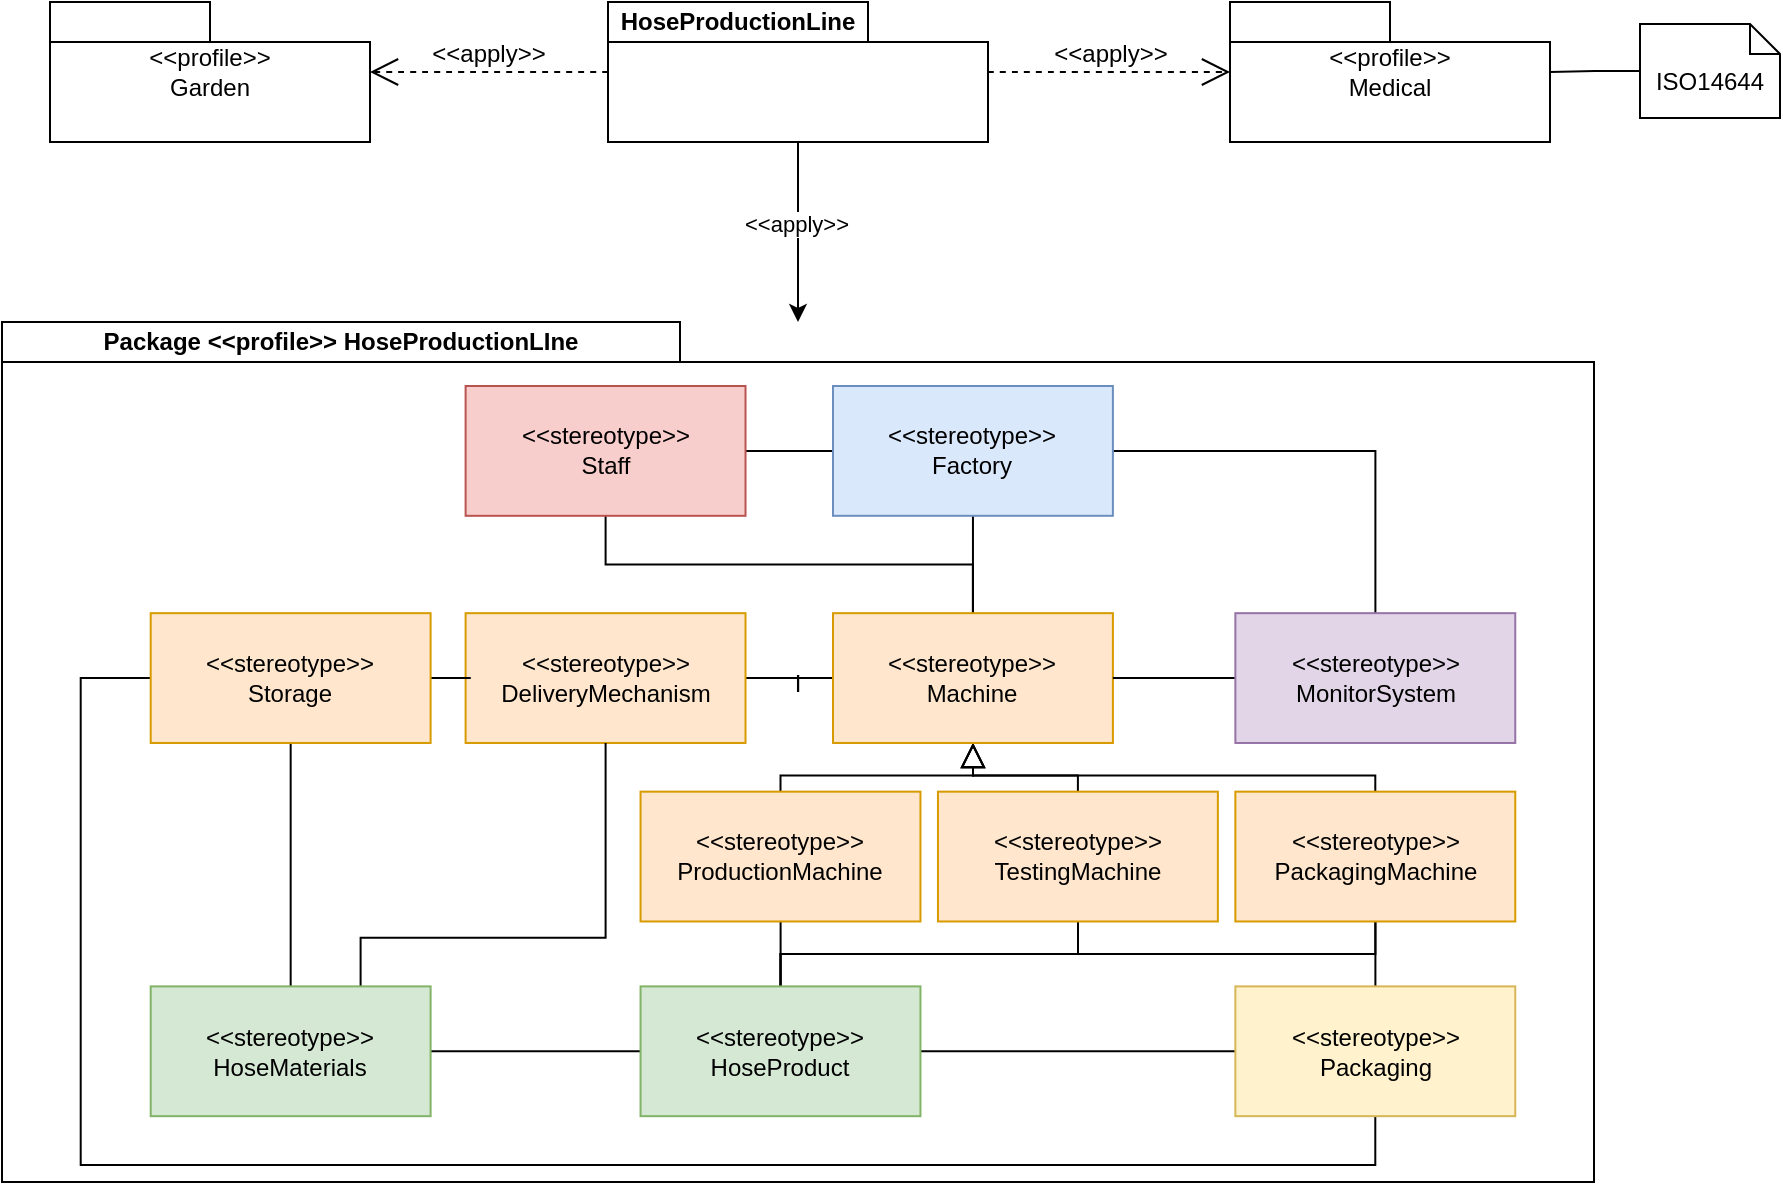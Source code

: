 <mxfile version="26.1.3" pages="2">
  <diagram name="profile diagram" id="zTO2pqvpMMYnI72lEoFJ">
    <mxGraphModel dx="1615" dy="915" grid="1" gridSize="10" guides="1" tooltips="1" connect="1" arrows="1" fold="1" page="1" pageScale="1" pageWidth="1169" pageHeight="827" math="0" shadow="0">
      <root>
        <mxCell id="0" />
        <mxCell id="1" parent="0" />
        <mxCell id="vq03okzQQEnvwkdSM1Ci-32" value="Package &amp;lt;&amp;lt;profile&amp;gt;&amp;gt; HoseProductionLIne" style="shape=folder;fontStyle=1;tabWidth=339;tabHeight=20;tabPosition=left;html=1;boundedLbl=1;labelInHeader=1;container=1;collapsible=0;whiteSpace=wrap;" vertex="1" parent="1">
          <mxGeometry x="101" y="400" width="796" height="430" as="geometry" />
        </mxCell>
        <mxCell id="vq03okzQQEnvwkdSM1Ci-33" value="I" style="html=1;strokeColor=none;resizeWidth=1;resizeHeight=1;fillColor=none;part=1;connectable=0;allowArrows=0;deletable=0;whiteSpace=wrap;" vertex="1" parent="vq03okzQQEnvwkdSM1Ci-32">
          <mxGeometry width="796.0" height="301" relative="1" as="geometry">
            <mxPoint y="30" as="offset" />
          </mxGeometry>
        </mxCell>
        <mxCell id="vq03okzQQEnvwkdSM1Ci-1" style="edgeStyle=orthogonalEdgeStyle;rounded=0;orthogonalLoop=1;jettySize=auto;html=1;endArrow=none;startFill=0;" edge="1" parent="vq03okzQQEnvwkdSM1Ci-32" source="vq03okzQQEnvwkdSM1Ci-4" target="vq03okzQQEnvwkdSM1Ci-6">
          <mxGeometry relative="1" as="geometry" />
        </mxCell>
        <mxCell id="vq03okzQQEnvwkdSM1Ci-2" style="edgeStyle=orthogonalEdgeStyle;shape=connector;rounded=0;orthogonalLoop=1;jettySize=auto;html=1;strokeColor=default;align=center;verticalAlign=middle;fontFamily=Helvetica;fontSize=11;fontColor=default;labelBackgroundColor=default;startFill=0;endArrow=none;" edge="1" parent="vq03okzQQEnvwkdSM1Ci-32" source="vq03okzQQEnvwkdSM1Ci-4" target="vq03okzQQEnvwkdSM1Ci-31">
          <mxGeometry relative="1" as="geometry" />
        </mxCell>
        <mxCell id="vq03okzQQEnvwkdSM1Ci-3" style="edgeStyle=orthogonalEdgeStyle;shape=connector;rounded=0;orthogonalLoop=1;jettySize=auto;html=1;strokeColor=default;align=center;verticalAlign=middle;fontFamily=Helvetica;fontSize=11;fontColor=default;labelBackgroundColor=default;startFill=0;endArrow=none;" edge="1" parent="vq03okzQQEnvwkdSM1Ci-32" source="vq03okzQQEnvwkdSM1Ci-4" target="vq03okzQQEnvwkdSM1Ci-16">
          <mxGeometry relative="1" as="geometry" />
        </mxCell>
        <mxCell id="vq03okzQQEnvwkdSM1Ci-4" value="&amp;lt;&amp;lt;stereotype&amp;gt;&amp;gt;&lt;br&gt;Factory" style="shape=rect;html=1;whiteSpace=wrap;align=center;fillColor=#dae8fc;strokeColor=#6c8ebf;" vertex="1" parent="vq03okzQQEnvwkdSM1Ci-32">
          <mxGeometry x="415.495" y="32.0" width="139.956" height="64.906" as="geometry" />
        </mxCell>
        <mxCell id="vq03okzQQEnvwkdSM1Ci-5" style="edgeStyle=orthogonalEdgeStyle;shape=connector;rounded=0;orthogonalLoop=1;jettySize=auto;html=1;strokeColor=default;align=center;verticalAlign=middle;fontFamily=Helvetica;fontSize=11;fontColor=default;labelBackgroundColor=default;startFill=0;endArrow=none;" edge="1" parent="vq03okzQQEnvwkdSM1Ci-32" source="vq03okzQQEnvwkdSM1Ci-6" target="vq03okzQQEnvwkdSM1Ci-16">
          <mxGeometry relative="1" as="geometry">
            <Array as="points">
              <mxPoint x="301.78" y="121.245" />
              <mxPoint x="485.473" y="121.245" />
            </Array>
          </mxGeometry>
        </mxCell>
        <mxCell id="vq03okzQQEnvwkdSM1Ci-6" value="&amp;lt;&amp;lt;stereotype&amp;gt;&amp;gt;&lt;br&gt;Staff" style="shape=rect;html=1;whiteSpace=wrap;align=center;fillColor=#f8cecc;strokeColor=#b85450;" vertex="1" parent="vq03okzQQEnvwkdSM1Ci-32">
          <mxGeometry x="231.802" y="32.0" width="139.956" height="64.906" as="geometry" />
        </mxCell>
        <mxCell id="vq03okzQQEnvwkdSM1Ci-7" style="edgeStyle=orthogonalEdgeStyle;shape=connector;rounded=0;orthogonalLoop=1;jettySize=auto;html=1;strokeColor=default;align=center;verticalAlign=middle;fontFamily=Helvetica;fontSize=11;fontColor=default;labelBackgroundColor=default;startFill=0;endArrow=none;" edge="1" parent="vq03okzQQEnvwkdSM1Ci-32" source="vq03okzQQEnvwkdSM1Ci-8" target="vq03okzQQEnvwkdSM1Ci-16">
          <mxGeometry relative="1" as="geometry" />
        </mxCell>
        <mxCell id="vq03okzQQEnvwkdSM1Ci-8" value="&amp;lt;&amp;lt;stereotype&amp;gt;&amp;gt;&lt;br&gt;DeliveryMechanism" style="shape=rect;html=1;whiteSpace=wrap;align=center;fillColor=#ffe6cc;strokeColor=#d79b00;" vertex="1" parent="vq03okzQQEnvwkdSM1Ci-32">
          <mxGeometry x="231.802" y="145.585" width="139.956" height="64.906" as="geometry" />
        </mxCell>
        <mxCell id="vq03okzQQEnvwkdSM1Ci-9" style="edgeStyle=orthogonalEdgeStyle;shape=connector;rounded=0;orthogonalLoop=1;jettySize=auto;html=1;strokeColor=default;align=center;verticalAlign=middle;fontFamily=Helvetica;fontSize=11;fontColor=default;labelBackgroundColor=default;startFill=0;endArrow=none;" edge="1" parent="vq03okzQQEnvwkdSM1Ci-32" source="vq03okzQQEnvwkdSM1Ci-12" target="vq03okzQQEnvwkdSM1Ci-8">
          <mxGeometry relative="1" as="geometry" />
        </mxCell>
        <mxCell id="vq03okzQQEnvwkdSM1Ci-10" style="edgeStyle=orthogonalEdgeStyle;shape=connector;rounded=0;orthogonalLoop=1;jettySize=auto;html=1;strokeColor=default;align=center;verticalAlign=middle;fontFamily=Helvetica;fontSize=11;fontColor=default;labelBackgroundColor=default;startFill=0;endArrow=none;" edge="1" parent="vq03okzQQEnvwkdSM1Ci-32" source="vq03okzQQEnvwkdSM1Ci-12" target="vq03okzQQEnvwkdSM1Ci-28">
          <mxGeometry relative="1" as="geometry" />
        </mxCell>
        <mxCell id="vq03okzQQEnvwkdSM1Ci-11" style="edgeStyle=orthogonalEdgeStyle;shape=connector;rounded=0;orthogonalLoop=1;jettySize=auto;html=1;strokeColor=default;align=center;verticalAlign=middle;fontFamily=Helvetica;fontSize=11;fontColor=default;labelBackgroundColor=default;startFill=0;endArrow=none;" edge="1" parent="vq03okzQQEnvwkdSM1Ci-32" source="vq03okzQQEnvwkdSM1Ci-12" target="vq03okzQQEnvwkdSM1Ci-25">
          <mxGeometry relative="1" as="geometry">
            <Array as="points">
              <mxPoint x="39.363" y="178.037" />
              <mxPoint x="39.363" y="421.434" />
              <mxPoint x="686.659" y="421.434" />
            </Array>
          </mxGeometry>
        </mxCell>
        <mxCell id="vq03okzQQEnvwkdSM1Ci-12" value="&amp;lt;&amp;lt;stereotype&amp;gt;&amp;gt;&lt;br&gt;Storage" style="shape=rect;html=1;whiteSpace=wrap;align=center;fillColor=#ffe6cc;strokeColor=#d79b00;" vertex="1" parent="vq03okzQQEnvwkdSM1Ci-32">
          <mxGeometry x="74.352" y="145.585" width="139.956" height="64.906" as="geometry" />
        </mxCell>
        <mxCell id="vq03okzQQEnvwkdSM1Ci-13" style="edgeStyle=orthogonalEdgeStyle;shape=connector;rounded=0;orthogonalLoop=1;jettySize=auto;html=1;strokeColor=default;align=center;verticalAlign=middle;fontFamily=Helvetica;fontSize=11;fontColor=default;labelBackgroundColor=default;startFill=0;endArrow=none;startArrow=block;startSize=10;" edge="1" parent="vq03okzQQEnvwkdSM1Ci-32" source="vq03okzQQEnvwkdSM1Ci-16" target="vq03okzQQEnvwkdSM1Ci-18">
          <mxGeometry relative="1" as="geometry">
            <Array as="points">
              <mxPoint x="485.473" y="226.717" />
              <mxPoint x="389.253" y="226.717" />
            </Array>
          </mxGeometry>
        </mxCell>
        <mxCell id="vq03okzQQEnvwkdSM1Ci-14" style="edgeStyle=orthogonalEdgeStyle;shape=connector;rounded=0;orthogonalLoop=1;jettySize=auto;html=1;strokeColor=default;align=center;verticalAlign=middle;fontFamily=Helvetica;fontSize=11;fontColor=default;labelBackgroundColor=default;startFill=0;endArrow=none;startArrow=block;startSize=10;" edge="1" parent="vq03okzQQEnvwkdSM1Ci-32" source="vq03okzQQEnvwkdSM1Ci-16" target="vq03okzQQEnvwkdSM1Ci-20">
          <mxGeometry relative="1" as="geometry">
            <Array as="points">
              <mxPoint x="485.473" y="226.717" />
              <mxPoint x="537.956" y="226.717" />
            </Array>
          </mxGeometry>
        </mxCell>
        <mxCell id="vq03okzQQEnvwkdSM1Ci-15" style="edgeStyle=orthogonalEdgeStyle;shape=connector;rounded=0;orthogonalLoop=1;jettySize=auto;html=1;strokeColor=default;align=center;verticalAlign=middle;fontFamily=Helvetica;fontSize=11;fontColor=default;labelBackgroundColor=default;startFill=0;endArrow=none;startArrow=block;startSize=10;" edge="1" parent="vq03okzQQEnvwkdSM1Ci-32" source="vq03okzQQEnvwkdSM1Ci-16" target="vq03okzQQEnvwkdSM1Ci-23">
          <mxGeometry relative="1" as="geometry">
            <Array as="points">
              <mxPoint x="485.473" y="226.717" />
              <mxPoint x="686.659" y="226.717" />
            </Array>
          </mxGeometry>
        </mxCell>
        <mxCell id="vq03okzQQEnvwkdSM1Ci-16" value="&amp;lt;&amp;lt;stereotype&amp;gt;&amp;gt;&lt;br&gt;Machine" style="shape=rect;html=1;whiteSpace=wrap;align=center;fillColor=#ffe6cc;strokeColor=#d79b00;" vertex="1" parent="vq03okzQQEnvwkdSM1Ci-32">
          <mxGeometry x="415.495" y="145.585" width="139.956" height="64.906" as="geometry" />
        </mxCell>
        <mxCell id="vq03okzQQEnvwkdSM1Ci-17" style="edgeStyle=orthogonalEdgeStyle;shape=connector;rounded=0;orthogonalLoop=1;jettySize=auto;html=1;strokeColor=default;align=center;verticalAlign=middle;fontFamily=Helvetica;fontSize=11;fontColor=default;labelBackgroundColor=default;startFill=0;endArrow=none;" edge="1" parent="vq03okzQQEnvwkdSM1Ci-32" source="vq03okzQQEnvwkdSM1Ci-18" target="vq03okzQQEnvwkdSM1Ci-29">
          <mxGeometry relative="1" as="geometry" />
        </mxCell>
        <mxCell id="vq03okzQQEnvwkdSM1Ci-18" value="&amp;lt;&amp;lt;stereotype&amp;gt;&amp;gt;&lt;br&gt;ProductionMachine" style="shape=rect;html=1;whiteSpace=wrap;align=center;fillColor=#ffe6cc;strokeColor=#d79b00;" vertex="1" parent="vq03okzQQEnvwkdSM1Ci-32">
          <mxGeometry x="319.275" y="234.83" width="139.956" height="64.906" as="geometry" />
        </mxCell>
        <mxCell id="vq03okzQQEnvwkdSM1Ci-19" style="edgeStyle=orthogonalEdgeStyle;shape=connector;rounded=0;orthogonalLoop=1;jettySize=auto;html=1;strokeColor=default;align=center;verticalAlign=middle;fontFamily=Helvetica;fontSize=11;fontColor=default;labelBackgroundColor=default;startFill=0;endArrow=none;" edge="1" parent="vq03okzQQEnvwkdSM1Ci-32" source="vq03okzQQEnvwkdSM1Ci-20" target="vq03okzQQEnvwkdSM1Ci-29">
          <mxGeometry relative="1" as="geometry">
            <Array as="points">
              <mxPoint x="537.956" y="315.962" />
              <mxPoint x="389.253" y="315.962" />
            </Array>
          </mxGeometry>
        </mxCell>
        <mxCell id="vq03okzQQEnvwkdSM1Ci-20" value="&amp;lt;&amp;lt;stereotype&amp;gt;&amp;gt;&lt;br&gt;TestingMachine" style="shape=rect;html=1;whiteSpace=wrap;align=center;fillColor=#ffe6cc;strokeColor=#d79b00;" vertex="1" parent="vq03okzQQEnvwkdSM1Ci-32">
          <mxGeometry x="467.978" y="234.83" width="139.956" height="64.906" as="geometry" />
        </mxCell>
        <mxCell id="vq03okzQQEnvwkdSM1Ci-21" style="edgeStyle=orthogonalEdgeStyle;shape=connector;rounded=0;orthogonalLoop=1;jettySize=auto;html=1;strokeColor=default;align=center;verticalAlign=middle;fontFamily=Helvetica;fontSize=11;fontColor=default;labelBackgroundColor=default;startFill=0;endArrow=none;" edge="1" parent="vq03okzQQEnvwkdSM1Ci-32" source="vq03okzQQEnvwkdSM1Ci-23" target="vq03okzQQEnvwkdSM1Ci-25">
          <mxGeometry relative="1" as="geometry" />
        </mxCell>
        <mxCell id="vq03okzQQEnvwkdSM1Ci-22" style="edgeStyle=orthogonalEdgeStyle;shape=connector;rounded=0;orthogonalLoop=1;jettySize=auto;html=1;strokeColor=default;align=center;verticalAlign=middle;fontFamily=Helvetica;fontSize=11;fontColor=default;labelBackgroundColor=default;startFill=0;endArrow=none;" edge="1" parent="vq03okzQQEnvwkdSM1Ci-32" source="vq03okzQQEnvwkdSM1Ci-23" target="vq03okzQQEnvwkdSM1Ci-29">
          <mxGeometry relative="1" as="geometry">
            <Array as="points">
              <mxPoint x="686.659" y="315.962" />
              <mxPoint x="389.253" y="315.962" />
            </Array>
          </mxGeometry>
        </mxCell>
        <mxCell id="vq03okzQQEnvwkdSM1Ci-23" value="&amp;lt;&amp;lt;stereotype&amp;gt;&amp;gt;&lt;br&gt;PackagingMachine" style="shape=rect;html=1;whiteSpace=wrap;align=center;fillColor=#ffe6cc;strokeColor=#d79b00;" vertex="1" parent="vq03okzQQEnvwkdSM1Ci-32">
          <mxGeometry x="616.681" y="234.83" width="139.956" height="64.906" as="geometry" />
        </mxCell>
        <mxCell id="vq03okzQQEnvwkdSM1Ci-24" style="edgeStyle=orthogonalEdgeStyle;shape=connector;rounded=0;orthogonalLoop=1;jettySize=auto;html=1;strokeColor=default;align=center;verticalAlign=middle;fontFamily=Helvetica;fontSize=11;fontColor=default;labelBackgroundColor=default;startFill=0;endArrow=none;" edge="1" parent="vq03okzQQEnvwkdSM1Ci-32" source="vq03okzQQEnvwkdSM1Ci-25" target="vq03okzQQEnvwkdSM1Ci-29">
          <mxGeometry relative="1" as="geometry" />
        </mxCell>
        <mxCell id="vq03okzQQEnvwkdSM1Ci-25" value="&amp;lt;&amp;lt;stereotype&amp;gt;&amp;gt;&lt;br&gt;Packaging" style="shape=rect;html=1;whiteSpace=wrap;align=center;fillColor=#fff2cc;strokeColor=#d6b656;" vertex="1" parent="vq03okzQQEnvwkdSM1Ci-32">
          <mxGeometry x="616.681" y="332.188" width="139.956" height="64.906" as="geometry" />
        </mxCell>
        <mxCell id="vq03okzQQEnvwkdSM1Ci-26" style="edgeStyle=orthogonalEdgeStyle;shape=connector;rounded=0;orthogonalLoop=1;jettySize=auto;html=1;strokeColor=default;align=center;verticalAlign=middle;fontFamily=Helvetica;fontSize=11;fontColor=default;labelBackgroundColor=default;startFill=0;endArrow=none;" edge="1" parent="vq03okzQQEnvwkdSM1Ci-32" source="vq03okzQQEnvwkdSM1Ci-28" target="vq03okzQQEnvwkdSM1Ci-29">
          <mxGeometry relative="1" as="geometry" />
        </mxCell>
        <mxCell id="vq03okzQQEnvwkdSM1Ci-27" style="edgeStyle=orthogonalEdgeStyle;shape=connector;rounded=0;orthogonalLoop=1;jettySize=auto;html=1;strokeColor=default;align=center;verticalAlign=middle;fontFamily=Helvetica;fontSize=11;fontColor=default;labelBackgroundColor=default;startFill=0;endArrow=none;" edge="1" parent="vq03okzQQEnvwkdSM1Ci-32" source="vq03okzQQEnvwkdSM1Ci-28" target="vq03okzQQEnvwkdSM1Ci-8">
          <mxGeometry relative="1" as="geometry">
            <Array as="points">
              <mxPoint x="179.319" y="307.849" />
              <mxPoint x="301.78" y="307.849" />
            </Array>
          </mxGeometry>
        </mxCell>
        <mxCell id="vq03okzQQEnvwkdSM1Ci-28" value="&amp;lt;&amp;lt;stereotype&amp;gt;&amp;gt;&lt;br&gt;HoseMaterials" style="shape=rect;html=1;whiteSpace=wrap;align=center;fillColor=#d5e8d4;strokeColor=#82b366;" vertex="1" parent="vq03okzQQEnvwkdSM1Ci-32">
          <mxGeometry x="74.352" y="332.188" width="139.956" height="64.906" as="geometry" />
        </mxCell>
        <mxCell id="vq03okzQQEnvwkdSM1Ci-29" value="&amp;lt;&amp;lt;stereotype&amp;gt;&amp;gt;&lt;br&gt;HoseProduct" style="shape=rect;html=1;whiteSpace=wrap;align=center;fillColor=#d5e8d4;strokeColor=#82b366;" vertex="1" parent="vq03okzQQEnvwkdSM1Ci-32">
          <mxGeometry x="319.275" y="332.188" width="139.956" height="64.906" as="geometry" />
        </mxCell>
        <mxCell id="vq03okzQQEnvwkdSM1Ci-30" style="edgeStyle=orthogonalEdgeStyle;shape=connector;rounded=0;orthogonalLoop=1;jettySize=auto;html=1;strokeColor=default;align=center;verticalAlign=middle;fontFamily=Helvetica;fontSize=11;fontColor=default;labelBackgroundColor=default;startFill=0;endArrow=none;" edge="1" parent="vq03okzQQEnvwkdSM1Ci-32" source="vq03okzQQEnvwkdSM1Ci-31" target="vq03okzQQEnvwkdSM1Ci-16">
          <mxGeometry relative="1" as="geometry" />
        </mxCell>
        <mxCell id="vq03okzQQEnvwkdSM1Ci-31" value="&amp;lt;&amp;lt;stereotype&amp;gt;&amp;gt;&lt;br&gt;MonitorSystem" style="shape=rect;html=1;whiteSpace=wrap;align=center;fillColor=#e1d5e7;strokeColor=#9673a6;" vertex="1" parent="vq03okzQQEnvwkdSM1Ci-32">
          <mxGeometry x="616.681" y="145.585" width="139.956" height="64.906" as="geometry" />
        </mxCell>
        <mxCell id="hxkgg03ivG6bX1gT_-0w-22" style="edgeStyle=orthogonalEdgeStyle;rounded=0;orthogonalLoop=1;jettySize=auto;html=1;" edge="1" parent="1" source="bQClx4JSjE1VIbFY8fWP-1" target="vq03okzQQEnvwkdSM1Ci-32">
          <mxGeometry relative="1" as="geometry">
            <mxPoint x="499" y="400" as="targetPoint" />
          </mxGeometry>
        </mxCell>
        <mxCell id="hxkgg03ivG6bX1gT_-0w-23" value="&amp;lt;&amp;lt;apply&amp;gt;&amp;gt;" style="edgeLabel;html=1;align=center;verticalAlign=middle;resizable=0;points=[];" vertex="1" connectable="0" parent="hxkgg03ivG6bX1gT_-0w-22">
          <mxGeometry x="-0.089" y="-1" relative="1" as="geometry">
            <mxPoint as="offset" />
          </mxGeometry>
        </mxCell>
        <mxCell id="bQClx4JSjE1VIbFY8fWP-1" value="HoseProductionLine" style="shape=folder;fontStyle=1;tabWidth=130;tabHeight=20;tabPosition=left;html=1;boundedLbl=1;labelInHeader=1;container=1;collapsible=0;whiteSpace=wrap;" vertex="1" parent="1">
          <mxGeometry x="404" y="240" width="190" height="70" as="geometry" />
        </mxCell>
        <mxCell id="bQClx4JSjE1VIbFY8fWP-2" value="" style="html=1;strokeColor=none;resizeWidth=1;resizeHeight=1;fillColor=none;part=1;connectable=0;allowArrows=0;deletable=0;whiteSpace=wrap;" vertex="1" parent="bQClx4JSjE1VIbFY8fWP-1">
          <mxGeometry width="228" height="28" relative="1" as="geometry">
            <mxPoint y="30" as="offset" />
          </mxGeometry>
        </mxCell>
        <mxCell id="bQClx4JSjE1VIbFY8fWP-3" value="&amp;lt;&amp;lt;profile&amp;gt;&amp;gt;&lt;br&gt;Medical" style="shape=folder;tabWidth=80;tabHeight=20;tabPosition=left;html=1;whiteSpace=wrap;align=center;" vertex="1" parent="1">
          <mxGeometry x="715" y="240" width="160" height="70" as="geometry" />
        </mxCell>
        <mxCell id="bQClx4JSjE1VIbFY8fWP-4" value="&amp;lt;&amp;lt;profile&amp;gt;&amp;gt;&lt;br&gt;Garden" style="shape=folder;tabWidth=80;tabHeight=20;tabPosition=left;html=1;whiteSpace=wrap;align=center;" vertex="1" parent="1">
          <mxGeometry x="125" y="240" width="160" height="70" as="geometry" />
        </mxCell>
        <mxCell id="bQClx4JSjE1VIbFY8fWP-5" value="&amp;lt;&amp;lt;apply&amp;gt;&amp;gt;" style="edgeStyle=none;html=1;endArrow=open;endSize=12;dashed=1;verticalAlign=bottom;rounded=0;fontSize=12;curved=1;" edge="1" parent="1" source="bQClx4JSjE1VIbFY8fWP-1" target="bQClx4JSjE1VIbFY8fWP-3">
          <mxGeometry x="0.008" width="160" relative="1" as="geometry">
            <mxPoint x="1100" y="440" as="sourcePoint" />
            <mxPoint x="1230" y="440" as="targetPoint" />
            <mxPoint as="offset" />
          </mxGeometry>
        </mxCell>
        <mxCell id="nf34jm4mFqPH6v-kXmip-1" value="&amp;lt;&amp;lt;apply&amp;gt;&amp;gt;" style="edgeStyle=none;html=1;endArrow=open;endSize=12;dashed=1;verticalAlign=bottom;rounded=0;fontSize=12;curved=1;" edge="1" parent="1" source="bQClx4JSjE1VIbFY8fWP-1" target="bQClx4JSjE1VIbFY8fWP-4">
          <mxGeometry x="0.008" width="160" relative="1" as="geometry">
            <mxPoint x="604" y="285" as="sourcePoint" />
            <mxPoint x="725" y="285" as="targetPoint" />
            <mxPoint as="offset" />
          </mxGeometry>
        </mxCell>
        <mxCell id="oKiH2B5yWG5Nk_HRt9S3-2" style="edgeStyle=orthogonalEdgeStyle;shape=connector;rounded=0;orthogonalLoop=1;jettySize=auto;html=1;strokeColor=default;align=center;verticalAlign=middle;fontFamily=Helvetica;fontSize=11;fontColor=default;labelBackgroundColor=default;startFill=0;endArrow=none;" edge="1" parent="1" source="oKiH2B5yWG5Nk_HRt9S3-1" target="bQClx4JSjE1VIbFY8fWP-3">
          <mxGeometry relative="1" as="geometry" />
        </mxCell>
        <mxCell id="oKiH2B5yWG5Nk_HRt9S3-1" value="&lt;span style=&quot;font-size: 12px;&quot;&gt;ISO14644&lt;/span&gt;" style="shape=note2;boundedLbl=1;whiteSpace=wrap;html=1;size=15;verticalAlign=top;align=center;" vertex="1" parent="1">
          <mxGeometry x="920" y="251" width="70" height="47" as="geometry" />
        </mxCell>
      </root>
    </mxGraphModel>
  </diagram>
  <diagram id="H-wa2DUk5ys-wCLbUicM" name="class diagram">
    <mxGraphModel dx="2015" dy="915" grid="1" gridSize="10" guides="1" tooltips="1" connect="1" arrows="1" fold="1" page="0" pageScale="1" pageWidth="1169" pageHeight="827" math="0" shadow="0">
      <root>
        <mxCell id="0" />
        <mxCell id="1" parent="0" />
        <mxCell id="4Ecv-IO7-Ww5m9yhmiPe-21" style="edgeStyle=orthogonalEdgeStyle;rounded=0;orthogonalLoop=1;jettySize=auto;html=1;endArrow=none;startFill=0;startArrow=diamond;strokeColor=default;align=center;verticalAlign=middle;fontFamily=Helvetica;fontSize=11;fontColor=default;labelBackgroundColor=default;startSize=10;endSize=6;" edge="1" parent="1" source="4Ecv-IO7-Ww5m9yhmiPe-1" target="4Ecv-IO7-Ww5m9yhmiPe-15">
          <mxGeometry relative="1" as="geometry" />
        </mxCell>
        <mxCell id="4Ecv-IO7-Ww5m9yhmiPe-72" style="edgeStyle=orthogonalEdgeStyle;rounded=0;orthogonalLoop=1;jettySize=auto;html=1;endArrow=none;startFill=0;startArrow=diamond;endSize=6;startSize=10;" edge="1" parent="1" source="4Ecv-IO7-Ww5m9yhmiPe-1" target="4Ecv-IO7-Ww5m9yhmiPe-22">
          <mxGeometry relative="1" as="geometry">
            <Array as="points">
              <mxPoint x="580" y="540" />
              <mxPoint x="420" y="540" />
            </Array>
          </mxGeometry>
        </mxCell>
        <mxCell id="4Ecv-IO7-Ww5m9yhmiPe-73" style="edgeStyle=orthogonalEdgeStyle;rounded=0;orthogonalLoop=1;jettySize=auto;html=1;endArrow=none;startFill=1;startArrow=diamond;startSize=10;" edge="1" parent="1" source="4Ecv-IO7-Ww5m9yhmiPe-22" target="4Ecv-IO7-Ww5m9yhmiPe-38">
          <mxGeometry relative="1" as="geometry" />
        </mxCell>
        <mxCell id="4Ecv-IO7-Ww5m9yhmiPe-1" value="&amp;lt;&amp;lt;stereotype&amp;gt;&amp;gt;&lt;br&gt;&lt;b&gt;Factory&lt;/b&gt;&lt;div&gt;{safetyLevel = &quot;CleanRoom&quot;}&lt;/div&gt;&lt;div&gt;{safetyOwner = &quot;Jack&quot;&lt;/div&gt;" style="swimlane;fontStyle=0;align=center;verticalAlign=top;childLayout=stackLayout;horizontal=1;startSize=67;horizontalStack=0;resizeParent=1;resizeParentMax=0;resizeLast=0;collapsible=0;marginBottom=0;html=1;whiteSpace=wrap;fillColor=#dae8fc;strokeColor=#6c8ebf;" vertex="1" parent="1">
          <mxGeometry x="480" y="339.5" width="200" height="155" as="geometry" />
        </mxCell>
        <mxCell id="4Ecv-IO7-Ww5m9yhmiPe-3" value="filtration = HEPA" style="text;html=1;strokeColor=none;fillColor=none;align=left;verticalAlign=middle;spacingLeft=4;spacingRight=4;overflow=hidden;rotatable=0;points=[[0,0.5],[1,0.5]];portConstraint=eastwest;whiteSpace=wrap;" vertex="1" parent="4Ecv-IO7-Ww5m9yhmiPe-1">
          <mxGeometry y="67" width="200" height="20" as="geometry" />
        </mxCell>
        <mxCell id="4Ecv-IO7-Ww5m9yhmiPe-14" value="staffEquipment = sterile-gowns" style="text;html=1;strokeColor=none;fillColor=none;align=left;verticalAlign=middle;spacingLeft=4;spacingRight=4;overflow=hidden;rotatable=0;points=[[0,0.5],[1,0.5]];portConstraint=eastwest;whiteSpace=wrap;" vertex="1" parent="4Ecv-IO7-Ww5m9yhmiPe-1">
          <mxGeometry y="87" width="200" height="20" as="geometry" />
        </mxCell>
        <mxCell id="4Ecv-IO7-Ww5m9yhmiPe-6" value="" style="line;strokeWidth=1;fillColor=none;align=left;verticalAlign=middle;spacingTop=-1;spacingLeft=3;spacingRight=3;rotatable=0;labelPosition=right;points=[];portConstraint=eastwest;" vertex="1" parent="4Ecv-IO7-Ww5m9yhmiPe-1">
          <mxGeometry y="107" width="200" height="8" as="geometry" />
        </mxCell>
        <mxCell id="4Ecv-IO7-Ww5m9yhmiPe-8" value="ISO7-CleaningProcess()" style="text;html=1;strokeColor=none;fillColor=none;align=left;verticalAlign=middle;spacingLeft=4;spacingRight=4;overflow=hidden;rotatable=0;points=[[0,0.5],[1,0.5]];portConstraint=eastwest;whiteSpace=wrap;" vertex="1" parent="4Ecv-IO7-Ww5m9yhmiPe-1">
          <mxGeometry y="115" width="200" height="20" as="geometry" />
        </mxCell>
        <mxCell id="4Ecv-IO7-Ww5m9yhmiPe-13" value="ISO-testing()" style="text;html=1;strokeColor=none;fillColor=none;align=left;verticalAlign=middle;spacingLeft=4;spacingRight=4;overflow=hidden;rotatable=0;points=[[0,0.5],[1,0.5]];portConstraint=eastwest;whiteSpace=wrap;" vertex="1" parent="4Ecv-IO7-Ww5m9yhmiPe-1">
          <mxGeometry y="135" width="200" height="20" as="geometry" />
        </mxCell>
        <mxCell id="4Ecv-IO7-Ww5m9yhmiPe-11" style="edgeStyle=orthogonalEdgeStyle;rounded=0;orthogonalLoop=1;jettySize=auto;html=1;entryX=1;entryY=0.25;entryDx=0;entryDy=0;endArrow=none;startFill=0;dashed=1;dashPattern=8 8;" edge="1" parent="1" source="4Ecv-IO7-Ww5m9yhmiPe-9" target="4Ecv-IO7-Ww5m9yhmiPe-1">
          <mxGeometry relative="1" as="geometry" />
        </mxCell>
        <mxCell id="4Ecv-IO7-Ww5m9yhmiPe-9" value="Pollutant level &amp;lt; &amp;nbsp;&lt;span style=&quot;text-align: start; font-family: &amp;quot;Open Sans&amp;quot;, &amp;quot;Helvetica Neue&amp;quot;, Helvetica, Arial, sans-serif; font-size: 14px; background-color: rgb(255, 255, 255);&quot;&gt;352,000 (0.5 micron)&lt;/span&gt;&lt;div&gt;Air change &amp;gt; 60 per hour&lt;/div&gt;&lt;div&gt;Staff level &amp;gt;= 5&lt;/div&gt;&lt;div&gt;ISO14644&lt;/div&gt;" style="shape=note2;boundedLbl=1;whiteSpace=wrap;html=1;size=15;verticalAlign=top;align=center;" vertex="1" parent="1">
          <mxGeometry x="730" y="337" width="250" height="84" as="geometry" />
        </mxCell>
        <mxCell id="4Ecv-IO7-Ww5m9yhmiPe-83" style="edgeStyle=orthogonalEdgeStyle;rounded=0;orthogonalLoop=1;jettySize=auto;html=1;endArrow=none;startFill=0;strokeColor=default;align=center;verticalAlign=middle;fontFamily=Helvetica;fontSize=11;fontColor=default;labelBackgroundColor=default;startArrow=diamond;startSize=10;endSize=6;" edge="1" parent="1" source="4Ecv-IO7-Ww5m9yhmiPe-15" target="4Ecv-IO7-Ww5m9yhmiPe-22">
          <mxGeometry relative="1" as="geometry">
            <Array as="points">
              <mxPoint x="120" y="540" />
              <mxPoint x="320" y="540" />
            </Array>
          </mxGeometry>
        </mxCell>
        <mxCell id="4Ecv-IO7-Ww5m9yhmiPe-84" value="uses" style="edgeLabel;html=1;align=center;verticalAlign=middle;resizable=0;points=[];" vertex="1" connectable="0" parent="4Ecv-IO7-Ww5m9yhmiPe-83">
          <mxGeometry x="-0.837" y="-1" relative="1" as="geometry">
            <mxPoint y="1" as="offset" />
          </mxGeometry>
        </mxCell>
        <mxCell id="4Ecv-IO7-Ww5m9yhmiPe-15" value="&amp;lt;&amp;lt;stereotype&amp;gt;&amp;gt;&lt;br&gt;&lt;b&gt;Staff&lt;/b&gt;&lt;div&gt;{Training = &quot;StrictMedical&quot;}&lt;/div&gt;" style="swimlane;fontStyle=0;align=center;verticalAlign=top;childLayout=stackLayout;horizontal=1;startSize=55;horizontalStack=0;resizeParent=1;resizeParentMax=0;resizeLast=0;collapsible=0;marginBottom=0;html=1;whiteSpace=wrap;fillColor=#f8cecc;strokeColor=#b85450;" vertex="1" parent="1">
          <mxGeometry x="20" y="365.5" width="200" height="103" as="geometry" />
        </mxCell>
        <mxCell id="4Ecv-IO7-Ww5m9yhmiPe-16" value="clean-room-training = complete" style="text;html=1;strokeColor=none;fillColor=none;align=left;verticalAlign=middle;spacingLeft=4;spacingRight=4;overflow=hidden;rotatable=0;points=[[0,0.5],[1,0.5]];portConstraint=eastwest;whiteSpace=wrap;" vertex="1" parent="4Ecv-IO7-Ww5m9yhmiPe-15">
          <mxGeometry y="55" width="200" height="20" as="geometry" />
        </mxCell>
        <mxCell id="4Ecv-IO7-Ww5m9yhmiPe-18" value="" style="line;strokeWidth=1;fillColor=none;align=left;verticalAlign=middle;spacingTop=-1;spacingLeft=3;spacingRight=3;rotatable=0;labelPosition=right;points=[];portConstraint=eastwest;" vertex="1" parent="4Ecv-IO7-Ww5m9yhmiPe-15">
          <mxGeometry y="75" width="200" height="8" as="geometry" />
        </mxCell>
        <mxCell id="4Ecv-IO7-Ww5m9yhmiPe-19" value="detailed shift-report()" style="text;html=1;strokeColor=none;fillColor=none;align=left;verticalAlign=middle;spacingLeft=4;spacingRight=4;overflow=hidden;rotatable=0;points=[[0,0.5],[1,0.5]];portConstraint=eastwest;whiteSpace=wrap;" vertex="1" parent="4Ecv-IO7-Ww5m9yhmiPe-15">
          <mxGeometry y="83" width="200" height="20" as="geometry" />
        </mxCell>
        <mxCell id="4Ecv-IO7-Ww5m9yhmiPe-70" style="edgeStyle=orthogonalEdgeStyle;rounded=0;orthogonalLoop=1;jettySize=auto;html=1;endArrow=none;startFill=0;startArrow=block;startSize=10;" edge="1" parent="1" source="4Ecv-IO7-Ww5m9yhmiPe-22" target="4Ecv-IO7-Ww5m9yhmiPe-58">
          <mxGeometry relative="1" as="geometry">
            <Array as="points">
              <mxPoint x="380" y="740" />
              <mxPoint x="285" y="740" />
            </Array>
          </mxGeometry>
        </mxCell>
        <mxCell id="4Ecv-IO7-Ww5m9yhmiPe-71" style="edgeStyle=orthogonalEdgeStyle;rounded=0;orthogonalLoop=1;jettySize=auto;html=1;endArrow=none;startFill=0;startArrow=block;startSize=10;" edge="1" parent="1" source="4Ecv-IO7-Ww5m9yhmiPe-22" target="4Ecv-IO7-Ww5m9yhmiPe-64">
          <mxGeometry relative="1" as="geometry">
            <Array as="points">
              <mxPoint x="380" y="740" />
              <mxPoint x="475" y="740" />
            </Array>
          </mxGeometry>
        </mxCell>
        <mxCell id="4Ecv-IO7-Ww5m9yhmiPe-22" value="&amp;lt;&amp;lt;stereotype&amp;gt;&amp;gt;&lt;br&gt;&lt;b&gt;Machine&lt;/b&gt;&lt;div&gt;{approval = &quot;Medical&quot;}&lt;/div&gt;" style="swimlane;fontStyle=0;align=center;verticalAlign=top;childLayout=stackLayout;horizontal=1;startSize=55;horizontalStack=0;resizeParent=1;resizeParentMax=0;resizeLast=0;collapsible=0;marginBottom=0;html=1;whiteSpace=wrap;fillColor=#ffe6cc;strokeColor=#d79b00;" vertex="1" parent="1">
          <mxGeometry x="280" y="570" width="200" height="143" as="geometry" />
        </mxCell>
        <mxCell id="4Ecv-IO7-Ww5m9yhmiPe-24" value="maintenanceCheck = daily" style="text;html=1;strokeColor=none;fillColor=none;align=left;verticalAlign=middle;spacingLeft=4;spacingRight=4;overflow=hidden;rotatable=0;points=[[0,0.5],[1,0.5]];portConstraint=eastwest;whiteSpace=wrap;" vertex="1" parent="4Ecv-IO7-Ww5m9yhmiPe-22">
          <mxGeometry y="55" width="200" height="20" as="geometry" />
        </mxCell>
        <mxCell id="4Ecv-IO7-Ww5m9yhmiPe-29" value="strictClean = daily" style="text;html=1;strokeColor=none;fillColor=none;align=left;verticalAlign=middle;spacingLeft=4;spacingRight=4;overflow=hidden;rotatable=0;points=[[0,0.5],[1,0.5]];portConstraint=eastwest;whiteSpace=wrap;" vertex="1" parent="4Ecv-IO7-Ww5m9yhmiPe-22">
          <mxGeometry y="75" width="200" height="20" as="geometry" />
        </mxCell>
        <mxCell id="4Ecv-IO7-Ww5m9yhmiPe-25" value="" style="line;strokeWidth=1;fillColor=none;align=left;verticalAlign=middle;spacingTop=-1;spacingLeft=3;spacingRight=3;rotatable=0;labelPosition=right;points=[];portConstraint=eastwest;" vertex="1" parent="4Ecv-IO7-Ww5m9yhmiPe-22">
          <mxGeometry y="95" width="200" height="8" as="geometry" />
        </mxCell>
        <mxCell id="4Ecv-IO7-Ww5m9yhmiPe-26" value="CleaningProcess()" style="text;html=1;strokeColor=none;fillColor=none;align=left;verticalAlign=middle;spacingLeft=4;spacingRight=4;overflow=hidden;rotatable=0;points=[[0,0.5],[1,0.5]];portConstraint=eastwest;whiteSpace=wrap;" vertex="1" parent="4Ecv-IO7-Ww5m9yhmiPe-22">
          <mxGeometry y="103" width="200" height="20" as="geometry" />
        </mxCell>
        <mxCell id="4Ecv-IO7-Ww5m9yhmiPe-27" value="Monitoring()" style="text;html=1;strokeColor=none;fillColor=none;align=left;verticalAlign=middle;spacingLeft=4;spacingRight=4;overflow=hidden;rotatable=0;points=[[0,0.5],[1,0.5]];portConstraint=eastwest;whiteSpace=wrap;" vertex="1" parent="4Ecv-IO7-Ww5m9yhmiPe-22">
          <mxGeometry y="123" width="200" height="20" as="geometry" />
        </mxCell>
        <mxCell id="4Ecv-IO7-Ww5m9yhmiPe-77" style="edgeStyle=orthogonalEdgeStyle;rounded=0;orthogonalLoop=1;jettySize=auto;html=1;endArrow=none;startFill=0;" edge="1" parent="1" source="4Ecv-IO7-Ww5m9yhmiPe-30" target="4Ecv-IO7-Ww5m9yhmiPe-45">
          <mxGeometry relative="1" as="geometry" />
        </mxCell>
        <mxCell id="4Ecv-IO7-Ww5m9yhmiPe-30" value="&amp;lt;&amp;lt;stereotype&amp;gt;&amp;gt;&lt;br&gt;&lt;b&gt;HoseMaterials&lt;/b&gt;&lt;div&gt;&lt;span style=&quot;font-size: 12.0px;&quot;&gt;{approval = &quot;Medical&quot;}&lt;/span&gt;&lt;b&gt;&lt;br&gt;&lt;/b&gt;&lt;/div&gt;" style="swimlane;fontStyle=0;align=center;verticalAlign=top;childLayout=stackLayout;horizontal=1;startSize=55;horizontalStack=0;resizeParent=1;resizeParentMax=0;resizeLast=0;collapsible=0;marginBottom=0;html=1;whiteSpace=wrap;fillColor=#d5e8d4;strokeColor=#82b366;" vertex="1" parent="1">
          <mxGeometry x="-81" y="882" width="200" height="83" as="geometry" />
        </mxCell>
        <mxCell id="4Ecv-IO7-Ww5m9yhmiPe-31" value="batchTest = daily" style="text;html=1;strokeColor=none;fillColor=none;align=left;verticalAlign=middle;spacingLeft=4;spacingRight=4;overflow=hidden;rotatable=0;points=[[0,0.5],[1,0.5]];portConstraint=eastwest;whiteSpace=wrap;" vertex="1" parent="4Ecv-IO7-Ww5m9yhmiPe-30">
          <mxGeometry y="55" width="200" height="20" as="geometry" />
        </mxCell>
        <mxCell id="4Ecv-IO7-Ww5m9yhmiPe-33" value="" style="line;strokeWidth=1;fillColor=none;align=left;verticalAlign=middle;spacingTop=-1;spacingLeft=3;spacingRight=3;rotatable=0;labelPosition=right;points=[];portConstraint=eastwest;" vertex="1" parent="4Ecv-IO7-Ww5m9yhmiPe-30">
          <mxGeometry y="75" width="200" height="8" as="geometry" />
        </mxCell>
        <mxCell id="4Ecv-IO7-Ww5m9yhmiPe-37" style="rounded=0;orthogonalLoop=1;jettySize=auto;html=1;entryX=0.25;entryY=0;entryDx=0;entryDy=0;" edge="1" parent="1" source="4Ecv-IO7-Ww5m9yhmiPe-36" target="4Ecv-IO7-Ww5m9yhmiPe-30">
          <mxGeometry relative="1" as="geometry" />
        </mxCell>
        <mxCell id="4Ecv-IO7-Ww5m9yhmiPe-36" value="Sterile storage" style="shape=note2;boundedLbl=1;whiteSpace=wrap;html=1;size=15;verticalAlign=top;align=center;" vertex="1" parent="1">
          <mxGeometry x="-76" y="817" width="90" height="40" as="geometry" />
        </mxCell>
        <mxCell id="4Ecv-IO7-Ww5m9yhmiPe-81" style="edgeStyle=orthogonalEdgeStyle;rounded=0;orthogonalLoop=1;jettySize=auto;html=1;endArrow=none;startFill=0;" edge="1" parent="1" source="4Ecv-IO7-Ww5m9yhmiPe-38" target="4Ecv-IO7-Ww5m9yhmiPe-30">
          <mxGeometry relative="1" as="geometry" />
        </mxCell>
        <mxCell id="4Ecv-IO7-Ww5m9yhmiPe-38" value="&amp;lt;&amp;lt;stereotype&amp;gt;&amp;gt;&lt;br&gt;&lt;b&gt;DeliveryMechanism&lt;/b&gt;&lt;div&gt;{approval = &quot;Medical&quot;}&lt;/div&gt;" style="swimlane;fontStyle=0;align=center;verticalAlign=top;childLayout=stackLayout;horizontal=1;startSize=55;horizontalStack=0;resizeParent=1;resizeParentMax=0;resizeLast=0;collapsible=0;marginBottom=0;html=1;whiteSpace=wrap;fillColor=#ffe6cc;strokeColor=#d79b00;" vertex="1" parent="1">
          <mxGeometry x="20" y="570" width="200" height="143" as="geometry" />
        </mxCell>
        <mxCell id="4Ecv-IO7-Ww5m9yhmiPe-39" value="maintenanceCheck = daily" style="text;html=1;strokeColor=none;fillColor=none;align=left;verticalAlign=middle;spacingLeft=4;spacingRight=4;overflow=hidden;rotatable=0;points=[[0,0.5],[1,0.5]];portConstraint=eastwest;whiteSpace=wrap;" vertex="1" parent="4Ecv-IO7-Ww5m9yhmiPe-38">
          <mxGeometry y="55" width="200" height="20" as="geometry" />
        </mxCell>
        <mxCell id="4Ecv-IO7-Ww5m9yhmiPe-40" value="strictClean = daily" style="text;html=1;strokeColor=none;fillColor=none;align=left;verticalAlign=middle;spacingLeft=4;spacingRight=4;overflow=hidden;rotatable=0;points=[[0,0.5],[1,0.5]];portConstraint=eastwest;whiteSpace=wrap;" vertex="1" parent="4Ecv-IO7-Ww5m9yhmiPe-38">
          <mxGeometry y="75" width="200" height="20" as="geometry" />
        </mxCell>
        <mxCell id="4Ecv-IO7-Ww5m9yhmiPe-41" value="" style="line;strokeWidth=1;fillColor=none;align=left;verticalAlign=middle;spacingTop=-1;spacingLeft=3;spacingRight=3;rotatable=0;labelPosition=right;points=[];portConstraint=eastwest;" vertex="1" parent="4Ecv-IO7-Ww5m9yhmiPe-38">
          <mxGeometry y="95" width="200" height="8" as="geometry" />
        </mxCell>
        <mxCell id="4Ecv-IO7-Ww5m9yhmiPe-42" value="CleaningProcess()" style="text;html=1;strokeColor=none;fillColor=none;align=left;verticalAlign=middle;spacingLeft=4;spacingRight=4;overflow=hidden;rotatable=0;points=[[0,0.5],[1,0.5]];portConstraint=eastwest;whiteSpace=wrap;" vertex="1" parent="4Ecv-IO7-Ww5m9yhmiPe-38">
          <mxGeometry y="103" width="200" height="20" as="geometry" />
        </mxCell>
        <mxCell id="4Ecv-IO7-Ww5m9yhmiPe-43" value="Monitoring()" style="text;html=1;strokeColor=none;fillColor=none;align=left;verticalAlign=middle;spacingLeft=4;spacingRight=4;overflow=hidden;rotatable=0;points=[[0,0.5],[1,0.5]];portConstraint=eastwest;whiteSpace=wrap;" vertex="1" parent="4Ecv-IO7-Ww5m9yhmiPe-38">
          <mxGeometry y="123" width="200" height="20" as="geometry" />
        </mxCell>
        <mxCell id="4Ecv-IO7-Ww5m9yhmiPe-78" style="edgeStyle=orthogonalEdgeStyle;rounded=0;orthogonalLoop=1;jettySize=auto;html=1;endArrow=none;startFill=0;" edge="1" parent="1" source="4Ecv-IO7-Ww5m9yhmiPe-45" target="4Ecv-IO7-Ww5m9yhmiPe-51">
          <mxGeometry relative="1" as="geometry" />
        </mxCell>
        <mxCell id="4Ecv-IO7-Ww5m9yhmiPe-45" value="&amp;lt;&amp;lt;stereotype&amp;gt;&amp;gt;&lt;br&gt;&lt;b&gt;Hose-product&lt;/b&gt;" style="swimlane;fontStyle=0;align=center;verticalAlign=top;childLayout=stackLayout;horizontal=1;startSize=40;horizontalStack=0;resizeParent=1;resizeParentMax=0;resizeLast=0;collapsible=0;marginBottom=0;html=1;whiteSpace=wrap;fillColor=#d5e8d4;strokeColor=#82b366;" vertex="1" parent="1">
          <mxGeometry x="185" y="880" width="200" height="88" as="geometry" />
        </mxCell>
        <mxCell id="4Ecv-IO7-Ww5m9yhmiPe-46" value="qualityCheck = hourly" style="text;html=1;strokeColor=none;fillColor=none;align=left;verticalAlign=middle;spacingLeft=4;spacingRight=4;overflow=hidden;rotatable=0;points=[[0,0.5],[1,0.5]];portConstraint=eastwest;whiteSpace=wrap;" vertex="1" parent="4Ecv-IO7-Ww5m9yhmiPe-45">
          <mxGeometry y="40" width="200" height="20" as="geometry" />
        </mxCell>
        <mxCell id="4Ecv-IO7-Ww5m9yhmiPe-47" value="safetyCheck = batch" style="text;html=1;strokeColor=none;fillColor=none;align=left;verticalAlign=middle;spacingLeft=4;spacingRight=4;overflow=hidden;rotatable=0;points=[[0,0.5],[1,0.5]];portConstraint=eastwest;whiteSpace=wrap;" vertex="1" parent="4Ecv-IO7-Ww5m9yhmiPe-45">
          <mxGeometry y="60" width="200" height="20" as="geometry" />
        </mxCell>
        <mxCell id="4Ecv-IO7-Ww5m9yhmiPe-48" value="" style="line;strokeWidth=1;fillColor=none;align=left;verticalAlign=middle;spacingTop=-1;spacingLeft=3;spacingRight=3;rotatable=0;labelPosition=right;points=[];portConstraint=eastwest;" vertex="1" parent="4Ecv-IO7-Ww5m9yhmiPe-45">
          <mxGeometry y="80" width="200" height="8" as="geometry" />
        </mxCell>
        <mxCell id="4Ecv-IO7-Ww5m9yhmiPe-51" value="&amp;lt;&amp;lt;stereotype&amp;gt;&amp;gt;&lt;br&gt;&lt;b&gt;Packaging&lt;/b&gt;" style="swimlane;fontStyle=0;align=center;verticalAlign=top;childLayout=stackLayout;horizontal=1;startSize=55;horizontalStack=0;resizeParent=1;resizeParentMax=0;resizeLast=0;collapsible=0;marginBottom=0;html=1;whiteSpace=wrap;fillColor=#fff2cc;strokeColor=#d6b656;" vertex="1" parent="1">
          <mxGeometry x="560" y="882.5" width="200" height="83" as="geometry" />
        </mxCell>
        <mxCell id="4Ecv-IO7-Ww5m9yhmiPe-53" value="type = sterile" style="text;html=1;strokeColor=none;fillColor=none;align=left;verticalAlign=middle;spacingLeft=4;spacingRight=4;overflow=hidden;rotatable=0;points=[[0,0.5],[1,0.5]];portConstraint=eastwest;whiteSpace=wrap;" vertex="1" parent="4Ecv-IO7-Ww5m9yhmiPe-51">
          <mxGeometry y="55" width="200" height="20" as="geometry" />
        </mxCell>
        <mxCell id="4Ecv-IO7-Ww5m9yhmiPe-54" value="" style="line;strokeWidth=1;fillColor=none;align=left;verticalAlign=middle;spacingTop=-1;spacingLeft=3;spacingRight=3;rotatable=0;labelPosition=right;points=[];portConstraint=eastwest;" vertex="1" parent="4Ecv-IO7-Ww5m9yhmiPe-51">
          <mxGeometry y="75" width="200" height="8" as="geometry" />
        </mxCell>
        <mxCell id="4Ecv-IO7-Ww5m9yhmiPe-82" style="edgeStyle=orthogonalEdgeStyle;rounded=0;orthogonalLoop=1;jettySize=auto;html=1;endArrow=diamond;startFill=0;endFill=1;endSize=10;" edge="1" parent="1" source="4Ecv-IO7-Ww5m9yhmiPe-55" target="4Ecv-IO7-Ww5m9yhmiPe-22">
          <mxGeometry relative="1" as="geometry" />
        </mxCell>
        <mxCell id="4Ecv-IO7-Ww5m9yhmiPe-55" value="&amp;lt;&amp;lt;stereotype&amp;gt;&amp;gt;&lt;br&gt;&lt;b&gt;MonitorSystem&lt;/b&gt;" style="swimlane;fontStyle=0;align=center;verticalAlign=top;childLayout=stackLayout;horizontal=1;startSize=55;horizontalStack=0;resizeParent=1;resizeParentMax=0;resizeLast=0;collapsible=0;marginBottom=0;html=1;whiteSpace=wrap;fillColor=#e1d5e7;strokeColor=#9673a6;" vertex="1" parent="1">
          <mxGeometry x="560" y="600" width="200" height="83" as="geometry" />
        </mxCell>
        <mxCell id="4Ecv-IO7-Ww5m9yhmiPe-56" value="type = continuous" style="text;html=1;strokeColor=none;fillColor=none;align=left;verticalAlign=middle;spacingLeft=4;spacingRight=4;overflow=hidden;rotatable=0;points=[[0,0.5],[1,0.5]];portConstraint=eastwest;whiteSpace=wrap;" vertex="1" parent="4Ecv-IO7-Ww5m9yhmiPe-55">
          <mxGeometry y="55" width="200" height="20" as="geometry" />
        </mxCell>
        <mxCell id="4Ecv-IO7-Ww5m9yhmiPe-57" value="" style="line;strokeWidth=1;fillColor=none;align=left;verticalAlign=middle;spacingTop=-1;spacingLeft=3;spacingRight=3;rotatable=0;labelPosition=right;points=[];portConstraint=eastwest;" vertex="1" parent="4Ecv-IO7-Ww5m9yhmiPe-55">
          <mxGeometry y="75" width="200" height="8" as="geometry" />
        </mxCell>
        <mxCell id="4Ecv-IO7-Ww5m9yhmiPe-74" style="edgeStyle=orthogonalEdgeStyle;rounded=0;orthogonalLoop=1;jettySize=auto;html=1;endArrow=none;startFill=0;" edge="1" parent="1" source="4Ecv-IO7-Ww5m9yhmiPe-58" target="4Ecv-IO7-Ww5m9yhmiPe-45">
          <mxGeometry relative="1" as="geometry">
            <Array as="points">
              <mxPoint x="230" y="850" />
              <mxPoint x="230" y="850" />
            </Array>
          </mxGeometry>
        </mxCell>
        <mxCell id="4Ecv-IO7-Ww5m9yhmiPe-75" value="produces" style="edgeLabel;html=1;align=center;verticalAlign=middle;resizable=0;points=[];" vertex="1" connectable="0" parent="4Ecv-IO7-Ww5m9yhmiPe-74">
          <mxGeometry x="0.263" y="-1" relative="1" as="geometry">
            <mxPoint x="1" y="-19" as="offset" />
          </mxGeometry>
        </mxCell>
        <mxCell id="4Ecv-IO7-Ww5m9yhmiPe-58" value="&amp;lt;&amp;lt;stereotype&amp;gt;&amp;gt;&lt;br&gt;&lt;b&gt;ProductionMachine&lt;/b&gt;&lt;div&gt;&lt;br&gt;&lt;/div&gt;" style="swimlane;fontStyle=0;align=center;verticalAlign=top;childLayout=stackLayout;horizontal=1;startSize=55;horizontalStack=0;resizeParent=1;resizeParentMax=0;resizeLast=0;collapsible=0;marginBottom=0;html=1;whiteSpace=wrap;fillColor=#ffe6cc;strokeColor=#d79b00;" vertex="1" parent="1">
          <mxGeometry x="200" y="760" width="170" height="63" as="geometry" />
        </mxCell>
        <mxCell id="4Ecv-IO7-Ww5m9yhmiPe-61" value="" style="line;strokeWidth=1;fillColor=none;align=left;verticalAlign=middle;spacingTop=-1;spacingLeft=3;spacingRight=3;rotatable=0;labelPosition=right;points=[];portConstraint=eastwest;" vertex="1" parent="4Ecv-IO7-Ww5m9yhmiPe-58">
          <mxGeometry y="55" width="170" height="8" as="geometry" />
        </mxCell>
        <mxCell id="4Ecv-IO7-Ww5m9yhmiPe-79" style="edgeStyle=orthogonalEdgeStyle;rounded=0;orthogonalLoop=1;jettySize=auto;html=1;endArrow=none;startFill=0;" edge="1" parent="1" source="4Ecv-IO7-Ww5m9yhmiPe-64" target="4Ecv-IO7-Ww5m9yhmiPe-45">
          <mxGeometry relative="1" as="geometry">
            <Array as="points">
              <mxPoint x="475" y="850" />
              <mxPoint x="290" y="850" />
            </Array>
          </mxGeometry>
        </mxCell>
        <mxCell id="4Ecv-IO7-Ww5m9yhmiPe-85" value="tests" style="edgeLabel;html=1;align=center;verticalAlign=middle;resizable=0;points=[];" vertex="1" connectable="0" parent="4Ecv-IO7-Ww5m9yhmiPe-79">
          <mxGeometry x="-0.802" y="-1" relative="1" as="geometry">
            <mxPoint x="1" y="-10" as="offset" />
          </mxGeometry>
        </mxCell>
        <mxCell id="4Ecv-IO7-Ww5m9yhmiPe-64" value="&amp;lt;&amp;lt;stereotype&amp;gt;&amp;gt;&lt;br&gt;&lt;b&gt;TestingMachine&lt;/b&gt;&lt;div&gt;{Owner = &quot;Brown&quot;}&lt;/div&gt;" style="swimlane;fontStyle=0;align=center;verticalAlign=top;childLayout=stackLayout;horizontal=1;startSize=55;horizontalStack=0;resizeParent=1;resizeParentMax=0;resizeLast=0;collapsible=0;marginBottom=0;html=1;whiteSpace=wrap;fillColor=#ffe6cc;strokeColor=#d79b00;" vertex="1" parent="1">
          <mxGeometry x="390" y="760" width="170" height="63" as="geometry" />
        </mxCell>
        <mxCell id="4Ecv-IO7-Ww5m9yhmiPe-67" value="" style="line;strokeWidth=1;fillColor=none;align=left;verticalAlign=middle;spacingTop=-1;spacingLeft=3;spacingRight=3;rotatable=0;labelPosition=right;points=[];portConstraint=eastwest;" vertex="1" parent="4Ecv-IO7-Ww5m9yhmiPe-64">
          <mxGeometry y="55" width="170" height="8" as="geometry" />
        </mxCell>
        <mxCell id="4Ecv-IO7-Ww5m9yhmiPe-76" style="edgeStyle=orthogonalEdgeStyle;rounded=0;orthogonalLoop=1;jettySize=auto;html=1;endArrow=none;startFill=0;startArrow=diamond;endSize=6;startSize=10;" edge="1" parent="1" source="4Ecv-IO7-Ww5m9yhmiPe-1" target="4Ecv-IO7-Ww5m9yhmiPe-55">
          <mxGeometry relative="1" as="geometry">
            <mxPoint x="590" y="511" as="sourcePoint" />
            <mxPoint x="390" y="580" as="targetPoint" />
            <Array as="points">
              <mxPoint x="580" y="540" />
              <mxPoint x="660" y="540" />
            </Array>
          </mxGeometry>
        </mxCell>
        <mxCell id="4Ecv-IO7-Ww5m9yhmiPe-88" style="edgeStyle=orthogonalEdgeStyle;rounded=0;orthogonalLoop=1;jettySize=auto;html=1;" edge="1" parent="1" source="4Ecv-IO7-Ww5m9yhmiPe-86" target="4Ecv-IO7-Ww5m9yhmiPe-51">
          <mxGeometry relative="1" as="geometry">
            <Array as="points">
              <mxPoint x="690" y="850" />
              <mxPoint x="690" y="850" />
            </Array>
          </mxGeometry>
        </mxCell>
        <mxCell id="4Ecv-IO7-Ww5m9yhmiPe-89" value="uses" style="edgeLabel;html=1;align=center;verticalAlign=middle;resizable=0;points=[];" vertex="1" connectable="0" parent="4Ecv-IO7-Ww5m9yhmiPe-88">
          <mxGeometry x="-0.328" y="1" relative="1" as="geometry">
            <mxPoint x="-1" y="-6" as="offset" />
          </mxGeometry>
        </mxCell>
        <mxCell id="4Ecv-IO7-Ww5m9yhmiPe-90" style="edgeStyle=orthogonalEdgeStyle;rounded=0;orthogonalLoop=1;jettySize=auto;html=1;endArrow=none;startFill=0;" edge="1" parent="1" source="4Ecv-IO7-Ww5m9yhmiPe-86" target="4Ecv-IO7-Ww5m9yhmiPe-45">
          <mxGeometry relative="1" as="geometry">
            <Array as="points">
              <mxPoint x="620" y="860" />
              <mxPoint x="340" y="860" />
            </Array>
          </mxGeometry>
        </mxCell>
        <mxCell id="4Ecv-IO7-Ww5m9yhmiPe-91" value="packages" style="edgeLabel;html=1;align=center;verticalAlign=middle;resizable=0;points=[];" vertex="1" connectable="0" parent="4Ecv-IO7-Ww5m9yhmiPe-90">
          <mxGeometry x="-0.917" relative="1" as="geometry">
            <mxPoint as="offset" />
          </mxGeometry>
        </mxCell>
        <mxCell id="4Ecv-IO7-Ww5m9yhmiPe-86" value="&amp;lt;&amp;lt;stereotype&amp;gt;&amp;gt;&lt;br&gt;&lt;b&gt;PackagingMachine&lt;/b&gt;&lt;div&gt;&lt;br&gt;&lt;/div&gt;" style="swimlane;fontStyle=0;align=center;verticalAlign=top;childLayout=stackLayout;horizontal=1;startSize=55;horizontalStack=0;resizeParent=1;resizeParentMax=0;resizeLast=0;collapsible=0;marginBottom=0;html=1;whiteSpace=wrap;fillColor=#ffe6cc;strokeColor=#d79b00;" vertex="1" parent="1">
          <mxGeometry x="575" y="760" width="170" height="63" as="geometry" />
        </mxCell>
        <mxCell id="4Ecv-IO7-Ww5m9yhmiPe-87" value="" style="line;strokeWidth=1;fillColor=none;align=left;verticalAlign=middle;spacingTop=-1;spacingLeft=3;spacingRight=3;rotatable=0;labelPosition=right;points=[];portConstraint=eastwest;" vertex="1" parent="4Ecv-IO7-Ww5m9yhmiPe-86">
          <mxGeometry y="55" width="170" height="8" as="geometry" />
        </mxCell>
        <mxCell id="4Ecv-IO7-Ww5m9yhmiPe-92" style="edgeStyle=orthogonalEdgeStyle;rounded=0;orthogonalLoop=1;jettySize=auto;html=1;endArrow=none;startFill=0;startArrow=block;startSize=10;" edge="1" parent="1" source="4Ecv-IO7-Ww5m9yhmiPe-22" target="4Ecv-IO7-Ww5m9yhmiPe-86">
          <mxGeometry relative="1" as="geometry">
            <mxPoint x="390" y="723" as="sourcePoint" />
            <mxPoint x="485" y="770" as="targetPoint" />
            <Array as="points">
              <mxPoint x="380" y="740" />
              <mxPoint x="660" y="740" />
            </Array>
          </mxGeometry>
        </mxCell>
        <mxCell id="B5rtqTYgIMx639zOdfj8-11" style="edgeStyle=orthogonalEdgeStyle;rounded=0;orthogonalLoop=1;jettySize=auto;html=1;endArrow=none;startFill=0;" edge="1" parent="1" source="B5rtqTYgIMx639zOdfj8-5" target="4Ecv-IO7-Ww5m9yhmiPe-38">
          <mxGeometry relative="1" as="geometry" />
        </mxCell>
        <mxCell id="B5rtqTYgIMx639zOdfj8-12" style="edgeStyle=orthogonalEdgeStyle;rounded=0;orthogonalLoop=1;jettySize=auto;html=1;endArrow=none;startFill=0;" edge="1" parent="1" source="B5rtqTYgIMx639zOdfj8-5" target="4Ecv-IO7-Ww5m9yhmiPe-30">
          <mxGeometry relative="1" as="geometry">
            <Array as="points">
              <mxPoint x="-110" y="920" />
            </Array>
          </mxGeometry>
        </mxCell>
        <mxCell id="B5rtqTYgIMx639zOdfj8-13" value="stores" style="edgeLabel;html=1;align=center;verticalAlign=middle;resizable=0;points=[];" vertex="1" connectable="0" parent="B5rtqTYgIMx639zOdfj8-12">
          <mxGeometry x="-0.857" y="-2" relative="1" as="geometry">
            <mxPoint as="offset" />
          </mxGeometry>
        </mxCell>
        <mxCell id="B5rtqTYgIMx639zOdfj8-14" style="edgeStyle=orthogonalEdgeStyle;rounded=0;orthogonalLoop=1;jettySize=auto;html=1;endArrow=none;startFill=0;" edge="1" parent="1" source="B5rtqTYgIMx639zOdfj8-5" target="4Ecv-IO7-Ww5m9yhmiPe-51">
          <mxGeometry relative="1" as="geometry">
            <Array as="points">
              <mxPoint x="-180" y="990" />
              <mxPoint x="660" y="990" />
            </Array>
          </mxGeometry>
        </mxCell>
        <mxCell id="B5rtqTYgIMx639zOdfj8-15" value="stores" style="edgeLabel;html=1;align=center;verticalAlign=middle;resizable=0;points=[];" vertex="1" connectable="0" parent="B5rtqTYgIMx639zOdfj8-14">
          <mxGeometry x="-0.97" relative="1" as="geometry">
            <mxPoint as="offset" />
          </mxGeometry>
        </mxCell>
        <mxCell id="B5rtqTYgIMx639zOdfj8-5" value="&amp;lt;&amp;lt;stereotype&amp;gt;&amp;gt;&lt;br&gt;&lt;b&gt;Storage&lt;/b&gt;&lt;div&gt;{approval = &quot;Medical&quot;}&lt;/div&gt;" style="swimlane;fontStyle=0;align=center;verticalAlign=top;childLayout=stackLayout;horizontal=1;startSize=55;horizontalStack=0;resizeParent=1;resizeParentMax=0;resizeLast=0;collapsible=0;marginBottom=0;html=1;whiteSpace=wrap;fillColor=#ffe6cc;strokeColor=#d79b00;" vertex="1" parent="1">
          <mxGeometry x="-230" y="570" width="200" height="143" as="geometry" />
        </mxCell>
        <mxCell id="B5rtqTYgIMx639zOdfj8-6" value="maintenanceCheck = daily" style="text;html=1;strokeColor=none;fillColor=none;align=left;verticalAlign=middle;spacingLeft=4;spacingRight=4;overflow=hidden;rotatable=0;points=[[0,0.5],[1,0.5]];portConstraint=eastwest;whiteSpace=wrap;" vertex="1" parent="B5rtqTYgIMx639zOdfj8-5">
          <mxGeometry y="55" width="200" height="20" as="geometry" />
        </mxCell>
        <mxCell id="B5rtqTYgIMx639zOdfj8-7" value="strictClean = batch" style="text;html=1;strokeColor=none;fillColor=none;align=left;verticalAlign=middle;spacingLeft=4;spacingRight=4;overflow=hidden;rotatable=0;points=[[0,0.5],[1,0.5]];portConstraint=eastwest;whiteSpace=wrap;" vertex="1" parent="B5rtqTYgIMx639zOdfj8-5">
          <mxGeometry y="75" width="200" height="20" as="geometry" />
        </mxCell>
        <mxCell id="B5rtqTYgIMx639zOdfj8-8" value="" style="line;strokeWidth=1;fillColor=none;align=left;verticalAlign=middle;spacingTop=-1;spacingLeft=3;spacingRight=3;rotatable=0;labelPosition=right;points=[];portConstraint=eastwest;" vertex="1" parent="B5rtqTYgIMx639zOdfj8-5">
          <mxGeometry y="95" width="200" height="8" as="geometry" />
        </mxCell>
        <mxCell id="B5rtqTYgIMx639zOdfj8-9" value="CleaningProcess()" style="text;html=1;strokeColor=none;fillColor=none;align=left;verticalAlign=middle;spacingLeft=4;spacingRight=4;overflow=hidden;rotatable=0;points=[[0,0.5],[1,0.5]];portConstraint=eastwest;whiteSpace=wrap;" vertex="1" parent="B5rtqTYgIMx639zOdfj8-5">
          <mxGeometry y="103" width="200" height="20" as="geometry" />
        </mxCell>
        <mxCell id="B5rtqTYgIMx639zOdfj8-10" value="Monitoring()" style="text;html=1;strokeColor=none;fillColor=none;align=left;verticalAlign=middle;spacingLeft=4;spacingRight=4;overflow=hidden;rotatable=0;points=[[0,0.5],[1,0.5]];portConstraint=eastwest;whiteSpace=wrap;" vertex="1" parent="B5rtqTYgIMx639zOdfj8-5">
          <mxGeometry y="123" width="200" height="20" as="geometry" />
        </mxCell>
      </root>
    </mxGraphModel>
  </diagram>
</mxfile>
